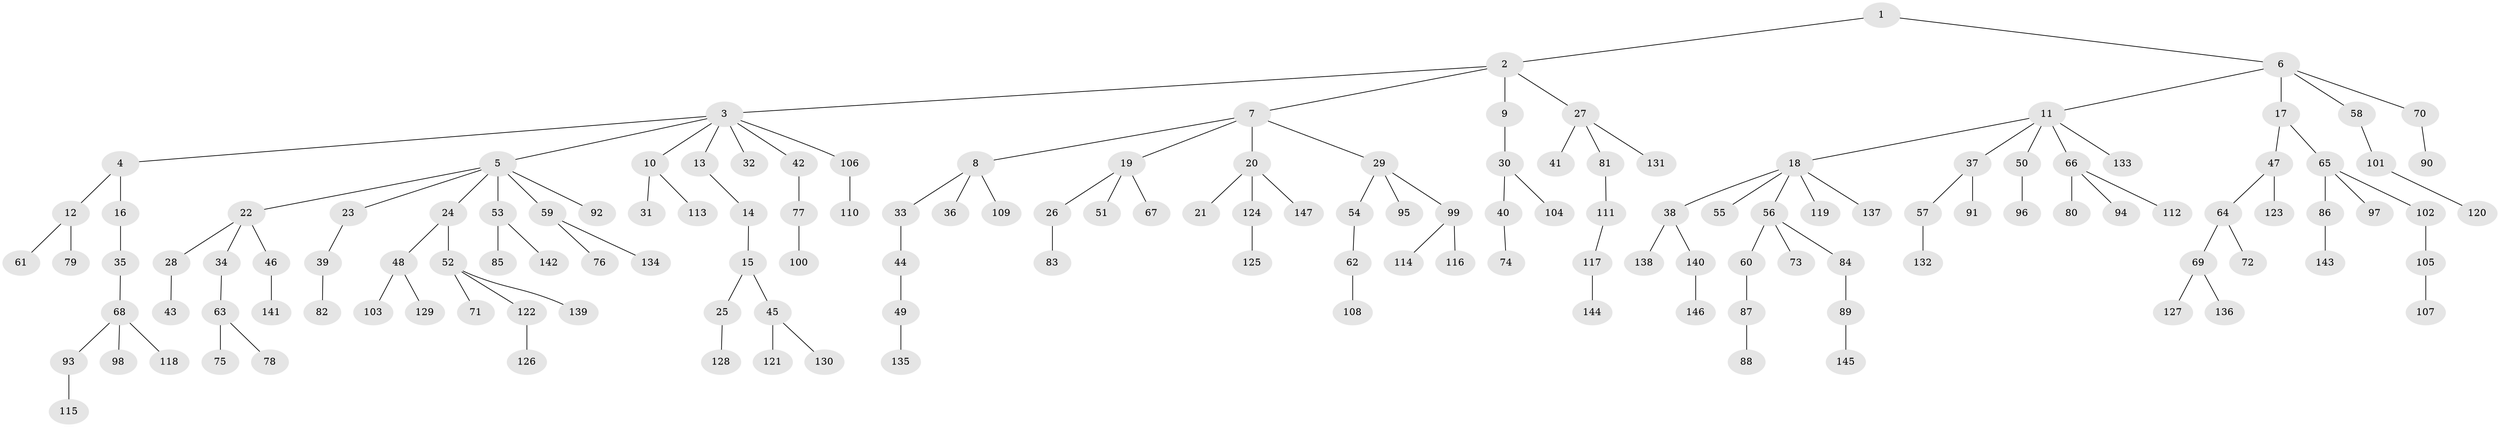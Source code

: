// coarse degree distribution, {5: 0.08888888888888889, 3: 0.13333333333333333, 1: 0.5333333333333333, 2: 0.2, 4: 0.044444444444444446}
// Generated by graph-tools (version 1.1) at 2025/37/03/04/25 23:37:23]
// undirected, 147 vertices, 146 edges
graph export_dot {
  node [color=gray90,style=filled];
  1;
  2;
  3;
  4;
  5;
  6;
  7;
  8;
  9;
  10;
  11;
  12;
  13;
  14;
  15;
  16;
  17;
  18;
  19;
  20;
  21;
  22;
  23;
  24;
  25;
  26;
  27;
  28;
  29;
  30;
  31;
  32;
  33;
  34;
  35;
  36;
  37;
  38;
  39;
  40;
  41;
  42;
  43;
  44;
  45;
  46;
  47;
  48;
  49;
  50;
  51;
  52;
  53;
  54;
  55;
  56;
  57;
  58;
  59;
  60;
  61;
  62;
  63;
  64;
  65;
  66;
  67;
  68;
  69;
  70;
  71;
  72;
  73;
  74;
  75;
  76;
  77;
  78;
  79;
  80;
  81;
  82;
  83;
  84;
  85;
  86;
  87;
  88;
  89;
  90;
  91;
  92;
  93;
  94;
  95;
  96;
  97;
  98;
  99;
  100;
  101;
  102;
  103;
  104;
  105;
  106;
  107;
  108;
  109;
  110;
  111;
  112;
  113;
  114;
  115;
  116;
  117;
  118;
  119;
  120;
  121;
  122;
  123;
  124;
  125;
  126;
  127;
  128;
  129;
  130;
  131;
  132;
  133;
  134;
  135;
  136;
  137;
  138;
  139;
  140;
  141;
  142;
  143;
  144;
  145;
  146;
  147;
  1 -- 2;
  1 -- 6;
  2 -- 3;
  2 -- 7;
  2 -- 9;
  2 -- 27;
  3 -- 4;
  3 -- 5;
  3 -- 10;
  3 -- 13;
  3 -- 32;
  3 -- 42;
  3 -- 106;
  4 -- 12;
  4 -- 16;
  5 -- 22;
  5 -- 23;
  5 -- 24;
  5 -- 53;
  5 -- 59;
  5 -- 92;
  6 -- 11;
  6 -- 17;
  6 -- 58;
  6 -- 70;
  7 -- 8;
  7 -- 19;
  7 -- 20;
  7 -- 29;
  8 -- 33;
  8 -- 36;
  8 -- 109;
  9 -- 30;
  10 -- 31;
  10 -- 113;
  11 -- 18;
  11 -- 37;
  11 -- 50;
  11 -- 66;
  11 -- 133;
  12 -- 61;
  12 -- 79;
  13 -- 14;
  14 -- 15;
  15 -- 25;
  15 -- 45;
  16 -- 35;
  17 -- 47;
  17 -- 65;
  18 -- 38;
  18 -- 55;
  18 -- 56;
  18 -- 119;
  18 -- 137;
  19 -- 26;
  19 -- 51;
  19 -- 67;
  20 -- 21;
  20 -- 124;
  20 -- 147;
  22 -- 28;
  22 -- 34;
  22 -- 46;
  23 -- 39;
  24 -- 48;
  24 -- 52;
  25 -- 128;
  26 -- 83;
  27 -- 41;
  27 -- 81;
  27 -- 131;
  28 -- 43;
  29 -- 54;
  29 -- 95;
  29 -- 99;
  30 -- 40;
  30 -- 104;
  33 -- 44;
  34 -- 63;
  35 -- 68;
  37 -- 57;
  37 -- 91;
  38 -- 138;
  38 -- 140;
  39 -- 82;
  40 -- 74;
  42 -- 77;
  44 -- 49;
  45 -- 121;
  45 -- 130;
  46 -- 141;
  47 -- 64;
  47 -- 123;
  48 -- 103;
  48 -- 129;
  49 -- 135;
  50 -- 96;
  52 -- 71;
  52 -- 122;
  52 -- 139;
  53 -- 85;
  53 -- 142;
  54 -- 62;
  56 -- 60;
  56 -- 73;
  56 -- 84;
  57 -- 132;
  58 -- 101;
  59 -- 76;
  59 -- 134;
  60 -- 87;
  62 -- 108;
  63 -- 75;
  63 -- 78;
  64 -- 69;
  64 -- 72;
  65 -- 86;
  65 -- 97;
  65 -- 102;
  66 -- 80;
  66 -- 94;
  66 -- 112;
  68 -- 93;
  68 -- 98;
  68 -- 118;
  69 -- 127;
  69 -- 136;
  70 -- 90;
  77 -- 100;
  81 -- 111;
  84 -- 89;
  86 -- 143;
  87 -- 88;
  89 -- 145;
  93 -- 115;
  99 -- 114;
  99 -- 116;
  101 -- 120;
  102 -- 105;
  105 -- 107;
  106 -- 110;
  111 -- 117;
  117 -- 144;
  122 -- 126;
  124 -- 125;
  140 -- 146;
}
